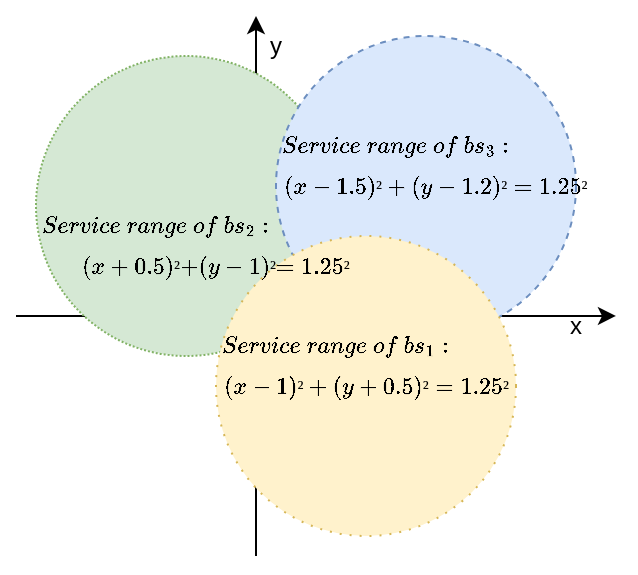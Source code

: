 <mxfile version="17.4.4" type="github">
  <diagram id="c9uLVnNMo0gJ4ky4f98U" name="Page-1">
    <mxGraphModel dx="813" dy="441" grid="1" gridSize="10" guides="1" tooltips="1" connect="1" arrows="1" fold="1" page="1" pageScale="1" pageWidth="827" pageHeight="1169" math="1" shadow="0">
      <root>
        <mxCell id="0" />
        <mxCell id="1" parent="0" />
        <mxCell id="M-YHHyKIcNLoA--MR-xb-7" value="" style="endArrow=classic;html=1;rounded=0;" edge="1" parent="1">
          <mxGeometry width="50" height="50" relative="1" as="geometry">
            <mxPoint x="390" y="600" as="sourcePoint" />
            <mxPoint x="390" y="330" as="targetPoint" />
          </mxGeometry>
        </mxCell>
        <mxCell id="M-YHHyKIcNLoA--MR-xb-6" value="" style="endArrow=classic;html=1;rounded=0;entryX=0.833;entryY=0.333;entryDx=0;entryDy=0;entryPerimeter=0;" edge="1" parent="1" target="M-YHHyKIcNLoA--MR-xb-8">
          <mxGeometry width="50" height="50" relative="1" as="geometry">
            <mxPoint x="270" y="480" as="sourcePoint" />
            <mxPoint x="610" y="480" as="targetPoint" />
          </mxGeometry>
        </mxCell>
        <mxCell id="M-YHHyKIcNLoA--MR-xb-3" value="" style="ellipse;whiteSpace=wrap;html=1;aspect=fixed;dashed=1;dashPattern=1 1;fillColor=#d5e8d4;strokeColor=#82b366;" vertex="1" parent="1">
          <mxGeometry x="280" y="350" width="150" height="150" as="geometry" />
        </mxCell>
        <mxCell id="M-YHHyKIcNLoA--MR-xb-4" value="" style="ellipse;whiteSpace=wrap;html=1;aspect=fixed;dashed=1;fillColor=#dae8fc;strokeColor=#6c8ebf;" vertex="1" parent="1">
          <mxGeometry x="400" y="340" width="150" height="150" as="geometry" />
        </mxCell>
        <mxCell id="M-YHHyKIcNLoA--MR-xb-5" value="" style="ellipse;whiteSpace=wrap;html=1;aspect=fixed;dashed=1;dashPattern=1 4;fillColor=#fff2cc;strokeColor=#d6b656;" vertex="1" parent="1">
          <mxGeometry x="370" y="440" width="150" height="150" as="geometry" />
        </mxCell>
        <mxCell id="M-YHHyKIcNLoA--MR-xb-8" value="x" style="text;html=1;strokeColor=none;fillColor=none;align=center;verticalAlign=middle;whiteSpace=wrap;rounded=0;dashed=1;dashPattern=1 4;" vertex="1" parent="1">
          <mxGeometry x="520" y="470" width="60" height="30" as="geometry" />
        </mxCell>
        <mxCell id="M-YHHyKIcNLoA--MR-xb-9" value="y" style="text;html=1;strokeColor=none;fillColor=none;align=center;verticalAlign=middle;whiteSpace=wrap;rounded=0;dashed=1;dashPattern=1 4;" vertex="1" parent="1">
          <mxGeometry x="370" y="330" width="60" height="30" as="geometry" />
        </mxCell>
        <mxCell id="M-YHHyKIcNLoA--MR-xb-10" value="&lt;font style=&quot;font-size: 10px&quot;&gt;$$(x - 1.5)² + (y - 1.2)² = 1.25²$$&lt;/font&gt;" style="text;html=1;strokeColor=none;fillColor=none;align=center;verticalAlign=middle;whiteSpace=wrap;rounded=0;dashed=1;dashPattern=1 4;" vertex="1" parent="1">
          <mxGeometry x="400" y="400" width="160" height="30" as="geometry" />
        </mxCell>
        <mxCell id="M-YHHyKIcNLoA--MR-xb-11" value="`(x + 0.5)² + (y - 1)² = 1.25²`" style="text;html=1;strokeColor=none;fillColor=none;align=center;verticalAlign=middle;whiteSpace=wrap;rounded=0;dashed=1;dashPattern=1 4;fontSize=10;" vertex="1" parent="1">
          <mxGeometry x="310" y="440" width="120" height="30" as="geometry" />
        </mxCell>
        <mxCell id="M-YHHyKIcNLoA--MR-xb-12" value="$$(x - 1)² + (y + 0.5)² = 1.25²$$" style="text;html=1;strokeColor=none;fillColor=none;align=center;verticalAlign=middle;whiteSpace=wrap;rounded=0;dashed=1;dashPattern=1 4;fontSize=10;" vertex="1" parent="1">
          <mxGeometry x="382" y="500" width="126" height="30" as="geometry" />
        </mxCell>
        <mxCell id="M-YHHyKIcNLoA--MR-xb-13" value="$$Service \ range \ of \ bs_2:$$" style="text;html=1;strokeColor=none;fillColor=none;align=center;verticalAlign=middle;whiteSpace=wrap;rounded=0;dashed=1;dashPattern=1 4;fontSize=10;" vertex="1" parent="1">
          <mxGeometry x="310" y="420" width="60" height="30" as="geometry" />
        </mxCell>
        <mxCell id="M-YHHyKIcNLoA--MR-xb-17" value="$$Service \ range \ of \ bs_3:$$" style="text;html=1;strokeColor=none;fillColor=none;align=center;verticalAlign=middle;whiteSpace=wrap;rounded=0;dashed=1;dashPattern=1 4;fontSize=10;" vertex="1" parent="1">
          <mxGeometry x="430" y="380" width="60" height="30" as="geometry" />
        </mxCell>
        <mxCell id="M-YHHyKIcNLoA--MR-xb-18" value="$$Service \ range \ of \ bs_1:$$" style="text;html=1;strokeColor=none;fillColor=none;align=center;verticalAlign=middle;whiteSpace=wrap;rounded=0;dashed=1;dashPattern=1 4;fontSize=10;" vertex="1" parent="1">
          <mxGeometry x="400" y="480" width="60" height="30" as="geometry" />
        </mxCell>
      </root>
    </mxGraphModel>
  </diagram>
</mxfile>
